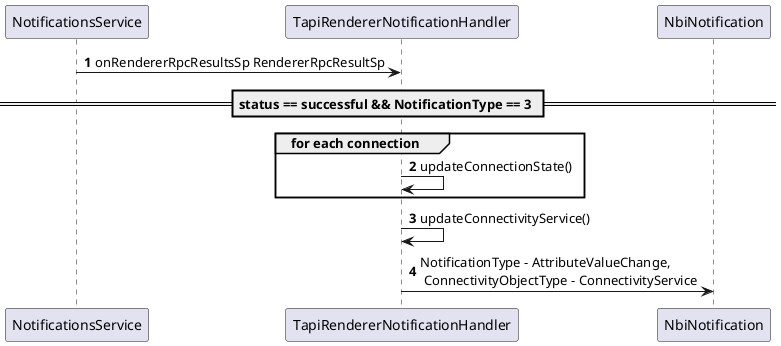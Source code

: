 @startuml
'https://plantuml.com/sequence-diagram

autonumber

NotificationsService -> TapiRendererNotificationHandler: onRendererRpcResultsSp RendererRpcResultSp
== status == successful && NotificationType == 3 ==
group for each connection
    TapiRendererNotificationHandler -> TapiRendererNotificationHandler: updateConnectionState()
end group
TapiRendererNotificationHandler -> TapiRendererNotificationHandler: updateConnectivityService()
TapiRendererNotificationHandler -> NbiNotification: NotificationType - AttributeValueChange, \n ConnectivityObjectType - ConnectivityService

@enduml
